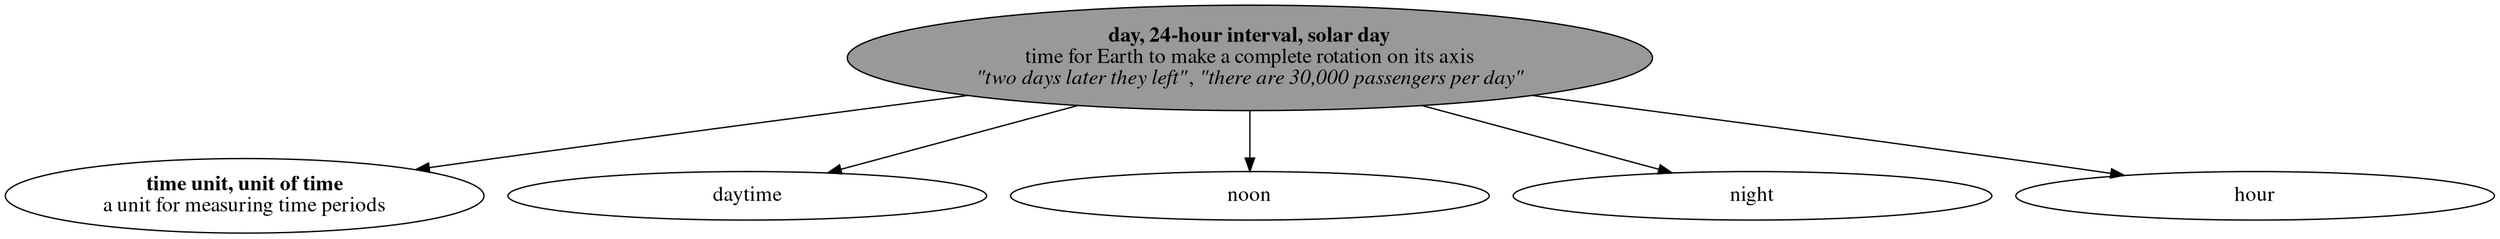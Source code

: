 digraph G {
    dpi = 400;
    node[fontname="Nimbus Roman No9 L", width=5,fontsize=16];

    day [label=<<b>day, 24-hour interval, solar day</b><br/>time for Earth to make a complete rotation on its axis<br/><i>"two days later they left"</i>, <i>"there are 30,000 passengers per day"</i>>, style=filled, fillcolor="#999999"];


    time [label=<<b>time unit, unit of time</b><br/>a unit for measuring time periods>];
    day -> time;

    day -> daytime;
    day -> noon;
    day -> night;
    day -> hour;

}
